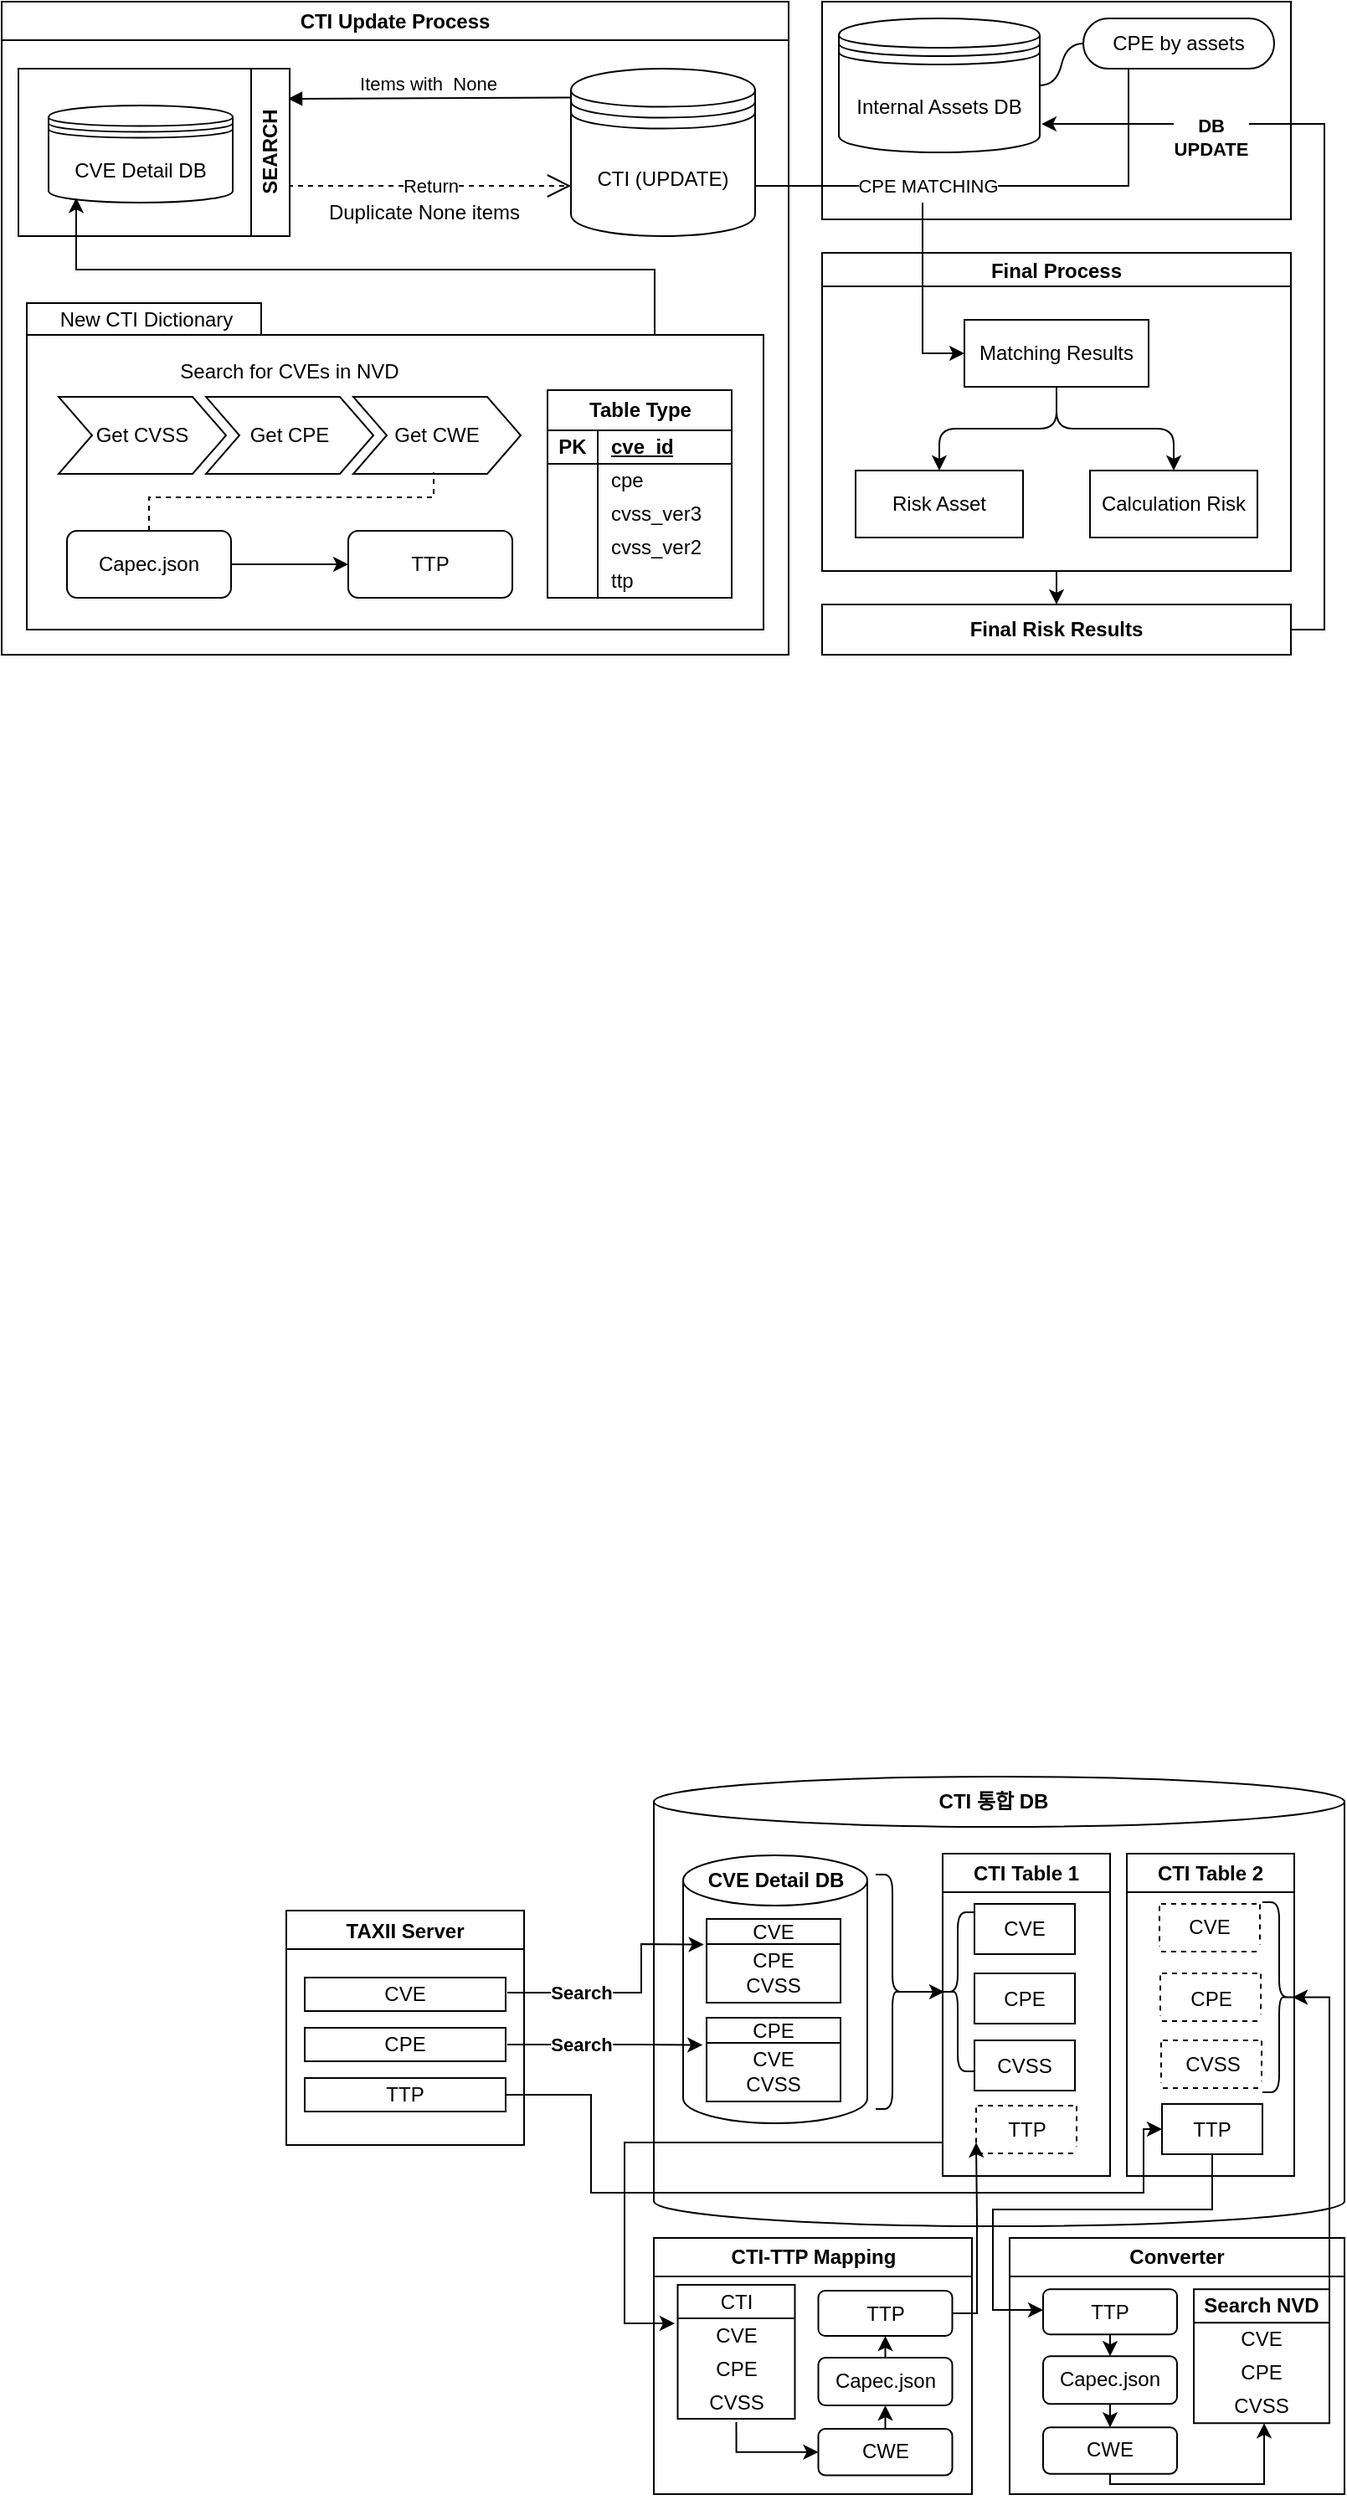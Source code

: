 <mxfile version="24.6.4" type="github">
  <diagram name="페이지-1" id="Jx4580qJFZ8ncAXcpxec">
    <mxGraphModel dx="1447" dy="1105" grid="1" gridSize="10" guides="1" tooltips="1" connect="1" arrows="1" fold="1" page="1" pageScale="1" pageWidth="1169" pageHeight="827" math="0" shadow="0">
      <root>
        <mxCell id="0" />
        <mxCell id="1" parent="0" />
        <mxCell id="0ULlq9Sv6VXXL0R9SJhY-77" value="" style="shape=cylinder3;whiteSpace=wrap;html=1;boundedLbl=1;backgroundOutline=1;size=15;" vertex="1" parent="1">
          <mxGeometry x="499.5" y="1110" width="412.5" height="268.5" as="geometry" />
        </mxCell>
        <mxCell id="0ULlq9Sv6VXXL0R9SJhY-42" value="" style="shape=cylinder3;whiteSpace=wrap;html=1;boundedLbl=1;backgroundOutline=1;size=15;" vertex="1" parent="1">
          <mxGeometry x="517" y="1157" width="110" height="160" as="geometry" />
        </mxCell>
        <mxCell id="SEKWnW70yDnz7BlRvp45-65" value="" style="rounded=0;whiteSpace=wrap;html=1;" parent="1" vertex="1">
          <mxGeometry x="600" y="50" width="280" height="130" as="geometry" />
        </mxCell>
        <mxCell id="iTNY1uVTKkM6Jr3xk4j8-74" value="CVE Detail DB" style="shape=datastore;whiteSpace=wrap;html=1;" parent="1" vertex="1">
          <mxGeometry x="138" y="112" width="110" height="58" as="geometry" />
        </mxCell>
        <mxCell id="iTNY1uVTKkM6Jr3xk4j8-107" value="Items with&amp;nbsp; None&amp;nbsp;" style="html=1;verticalAlign=bottom;endArrow=block;curved=0;rounded=0;entryX=1;entryY=0;entryDx=0;entryDy=5;exitX=0.002;exitY=0.172;exitDx=0;exitDy=0;exitPerimeter=0;" parent="1" source="iTNY1uVTKkM6Jr3xk4j8-112" edge="1">
          <mxGeometry relative="1" as="geometry">
            <mxPoint x="441" y="108" as="sourcePoint" />
            <mxPoint x="281" y="108" as="targetPoint" />
          </mxGeometry>
        </mxCell>
        <mxCell id="iTNY1uVTKkM6Jr3xk4j8-110" value="Return" style="endArrow=open;endSize=12;dashed=1;html=1;rounded=0;entryX=0;entryY=0.7;entryDx=0;entryDy=0;" parent="1" target="iTNY1uVTKkM6Jr3xk4j8-112" edge="1">
          <mxGeometry width="160" relative="1" as="geometry">
            <mxPoint x="281" y="160" as="sourcePoint" />
            <mxPoint x="441" y="160" as="targetPoint" />
          </mxGeometry>
        </mxCell>
        <mxCell id="iTNY1uVTKkM6Jr3xk4j8-111" value="Duplicate None items" style="text;html=1;align=center;verticalAlign=middle;resizable=0;points=[];autosize=1;strokeColor=none;fillColor=none;" parent="1" vertex="1">
          <mxGeometry x="292" y="161" width="140" height="30" as="geometry" />
        </mxCell>
        <mxCell id="iTNY1uVTKkM6Jr3xk4j8-112" value="CTI (UPDATE)" style="shape=datastore;whiteSpace=wrap;html=1;" parent="1" vertex="1">
          <mxGeometry x="450" y="90" width="110" height="100" as="geometry" />
        </mxCell>
        <mxCell id="iTNY1uVTKkM6Jr3xk4j8-160" style="edgeStyle=orthogonalEdgeStyle;rounded=0;orthogonalLoop=1;jettySize=auto;html=1;entryX=0.15;entryY=0.95;entryDx=0;entryDy=0;entryPerimeter=0;exitX=0.855;exitY=0.108;exitDx=0;exitDy=0;exitPerimeter=0;" parent="1" source="iTNY1uVTKkM6Jr3xk4j8-117" target="iTNY1uVTKkM6Jr3xk4j8-74" edge="1">
          <mxGeometry relative="1" as="geometry">
            <mxPoint x="280" y="190" as="targetPoint" />
            <mxPoint x="490" y="230" as="sourcePoint" />
            <Array as="points">
              <mxPoint x="500" y="210" />
              <mxPoint x="155" y="210" />
            </Array>
          </mxGeometry>
        </mxCell>
        <mxCell id="iTNY1uVTKkM6Jr3xk4j8-161" value="SEARCH" style="swimlane;horizontal=0;whiteSpace=wrap;html=1;direction=west;startSize=23;" parent="1" vertex="1">
          <mxGeometry x="120" y="90" width="162" height="100" as="geometry" />
        </mxCell>
        <mxCell id="SEKWnW70yDnz7BlRvp45-1" value="CTI Update Process" style="swimlane;whiteSpace=wrap;html=1;" parent="1" vertex="1">
          <mxGeometry x="110" y="50" width="470" height="390" as="geometry" />
        </mxCell>
        <mxCell id="iTNY1uVTKkM6Jr3xk4j8-117" value="" style="shape=folder;fontStyle=1;spacingTop=10;tabWidth=140;tabHeight=19;tabPosition=left;html=1;whiteSpace=wrap;" parent="SEKWnW70yDnz7BlRvp45-1" vertex="1">
          <mxGeometry x="15" y="180" width="440" height="195" as="geometry" />
        </mxCell>
        <mxCell id="iTNY1uVTKkM6Jr3xk4j8-87" style="edgeStyle=orthogonalEdgeStyle;rounded=0;orthogonalLoop=1;jettySize=auto;html=1;exitX=1;exitY=0.5;exitDx=0;exitDy=0;entryX=0;entryY=0.5;entryDx=0;entryDy=0;" parent="SEKWnW70yDnz7BlRvp45-1" source="iTNY1uVTKkM6Jr3xk4j8-59" target="iTNY1uVTKkM6Jr3xk4j8-63" edge="1">
          <mxGeometry relative="1" as="geometry" />
        </mxCell>
        <mxCell id="iTNY1uVTKkM6Jr3xk4j8-59" value="Capec.json" style="whiteSpace=wrap;html=1;rounded=1;" parent="SEKWnW70yDnz7BlRvp45-1" vertex="1">
          <mxGeometry x="39" y="316" width="98" height="40" as="geometry" />
        </mxCell>
        <mxCell id="iTNY1uVTKkM6Jr3xk4j8-63" value="TTP" style="whiteSpace=wrap;html=1;rounded=1;" parent="SEKWnW70yDnz7BlRvp45-1" vertex="1">
          <mxGeometry x="207" y="316" width="98" height="40" as="geometry" />
        </mxCell>
        <mxCell id="iTNY1uVTKkM6Jr3xk4j8-75" value="&lt;span style=&quot;font-weight: normal;&quot;&gt;Search for CVEs in NVD&lt;/span&gt;" style="swimlane;childLayout=stackLayout;horizontal=1;fillColor=none;horizontalStack=1;resizeParent=1;resizeParentMax=0;resizeLast=0;collapsible=0;strokeColor=none;stackBorder=10;stackSpacing=-12;resizable=1;align=center;points=[];whiteSpace=wrap;html=1;startSize=10;" parent="SEKWnW70yDnz7BlRvp45-1" vertex="1">
          <mxGeometry x="24" y="216" width="296" height="76" as="geometry" />
        </mxCell>
        <mxCell id="iTNY1uVTKkM6Jr3xk4j8-76" value="Get CVSS" style="shape=step;perimeter=stepPerimeter;fixedSize=1;points=[];whiteSpace=wrap;html=1;" parent="iTNY1uVTKkM6Jr3xk4j8-75" vertex="1">
          <mxGeometry x="10" y="20" width="100" height="46" as="geometry" />
        </mxCell>
        <mxCell id="iTNY1uVTKkM6Jr3xk4j8-77" value="Get CPE" style="shape=step;perimeter=stepPerimeter;fixedSize=1;points=[];whiteSpace=wrap;html=1;" parent="iTNY1uVTKkM6Jr3xk4j8-75" vertex="1">
          <mxGeometry x="98" y="20" width="100" height="46" as="geometry" />
        </mxCell>
        <mxCell id="iTNY1uVTKkM6Jr3xk4j8-78" value="Get CWE" style="shape=step;perimeter=stepPerimeter;fixedSize=1;points=[];whiteSpace=wrap;html=1;" parent="iTNY1uVTKkM6Jr3xk4j8-75" vertex="1">
          <mxGeometry x="186" y="20" width="100" height="46" as="geometry" />
        </mxCell>
        <mxCell id="iTNY1uVTKkM6Jr3xk4j8-95" value="" style="endArrow=none;dashed=1;html=1;rounded=0;entryX=0.48;entryY=0.982;entryDx=0;entryDy=0;entryPerimeter=0;exitX=0.5;exitY=0;exitDx=0;exitDy=0;" parent="SEKWnW70yDnz7BlRvp45-1" source="iTNY1uVTKkM6Jr3xk4j8-59" target="iTNY1uVTKkM6Jr3xk4j8-78" edge="1">
          <mxGeometry width="50" height="50" relative="1" as="geometry">
            <mxPoint x="244" y="296" as="sourcePoint" />
            <mxPoint x="294" y="246" as="targetPoint" />
            <Array as="points">
              <mxPoint x="88" y="296" />
              <mxPoint x="258" y="296" />
            </Array>
          </mxGeometry>
        </mxCell>
        <mxCell id="iTNY1uVTKkM6Jr3xk4j8-119" value="New CTI Dictionary" style="text;html=1;align=center;verticalAlign=middle;resizable=0;points=[];autosize=1;strokeColor=none;fillColor=none;" parent="SEKWnW70yDnz7BlRvp45-1" vertex="1">
          <mxGeometry x="21" y="175" width="130" height="30" as="geometry" />
        </mxCell>
        <mxCell id="iTNY1uVTKkM6Jr3xk4j8-142" value="Table Type" style="shape=table;startSize=24;container=1;collapsible=1;childLayout=tableLayout;fixedRows=1;rowLines=0;fontStyle=1;align=center;resizeLast=1;html=1;" parent="SEKWnW70yDnz7BlRvp45-1" vertex="1">
          <mxGeometry x="326" y="232" width="110" height="124" as="geometry" />
        </mxCell>
        <mxCell id="iTNY1uVTKkM6Jr3xk4j8-143" value="" style="shape=tableRow;horizontal=0;startSize=0;swimlaneHead=0;swimlaneBody=0;fillColor=none;collapsible=0;dropTarget=0;points=[[0,0.5],[1,0.5]];portConstraint=eastwest;top=0;left=0;right=0;bottom=1;" parent="iTNY1uVTKkM6Jr3xk4j8-142" vertex="1">
          <mxGeometry y="24" width="110" height="20" as="geometry" />
        </mxCell>
        <mxCell id="iTNY1uVTKkM6Jr3xk4j8-144" value="PK" style="shape=partialRectangle;connectable=0;fillColor=none;top=0;left=0;bottom=0;right=0;fontStyle=1;overflow=hidden;whiteSpace=wrap;html=1;" parent="iTNY1uVTKkM6Jr3xk4j8-143" vertex="1">
          <mxGeometry width="30" height="20" as="geometry">
            <mxRectangle width="30" height="20" as="alternateBounds" />
          </mxGeometry>
        </mxCell>
        <mxCell id="iTNY1uVTKkM6Jr3xk4j8-145" value="cve_id" style="shape=partialRectangle;connectable=0;fillColor=none;top=0;left=0;bottom=0;right=0;align=left;spacingLeft=6;fontStyle=5;overflow=hidden;whiteSpace=wrap;html=1;" parent="iTNY1uVTKkM6Jr3xk4j8-143" vertex="1">
          <mxGeometry x="30" width="80" height="20" as="geometry">
            <mxRectangle width="80" height="20" as="alternateBounds" />
          </mxGeometry>
        </mxCell>
        <mxCell id="iTNY1uVTKkM6Jr3xk4j8-146" value="" style="shape=tableRow;horizontal=0;startSize=0;swimlaneHead=0;swimlaneBody=0;fillColor=none;collapsible=0;dropTarget=0;points=[[0,0.5],[1,0.5]];portConstraint=eastwest;top=0;left=0;right=0;bottom=0;" parent="iTNY1uVTKkM6Jr3xk4j8-142" vertex="1">
          <mxGeometry y="44" width="110" height="20" as="geometry" />
        </mxCell>
        <mxCell id="iTNY1uVTKkM6Jr3xk4j8-147" value="" style="shape=partialRectangle;connectable=0;fillColor=none;top=0;left=0;bottom=0;right=0;editable=1;overflow=hidden;whiteSpace=wrap;html=1;" parent="iTNY1uVTKkM6Jr3xk4j8-146" vertex="1">
          <mxGeometry width="30" height="20" as="geometry">
            <mxRectangle width="30" height="20" as="alternateBounds" />
          </mxGeometry>
        </mxCell>
        <mxCell id="iTNY1uVTKkM6Jr3xk4j8-148" value="cpe" style="shape=partialRectangle;connectable=0;fillColor=none;top=0;left=0;bottom=0;right=0;align=left;spacingLeft=6;overflow=hidden;whiteSpace=wrap;html=1;" parent="iTNY1uVTKkM6Jr3xk4j8-146" vertex="1">
          <mxGeometry x="30" width="80" height="20" as="geometry">
            <mxRectangle width="80" height="20" as="alternateBounds" />
          </mxGeometry>
        </mxCell>
        <mxCell id="iTNY1uVTKkM6Jr3xk4j8-149" value="" style="shape=tableRow;horizontal=0;startSize=0;swimlaneHead=0;swimlaneBody=0;fillColor=none;collapsible=0;dropTarget=0;points=[[0,0.5],[1,0.5]];portConstraint=eastwest;top=0;left=0;right=0;bottom=0;" parent="iTNY1uVTKkM6Jr3xk4j8-142" vertex="1">
          <mxGeometry y="64" width="110" height="20" as="geometry" />
        </mxCell>
        <mxCell id="iTNY1uVTKkM6Jr3xk4j8-150" value="" style="shape=partialRectangle;connectable=0;fillColor=none;top=0;left=0;bottom=0;right=0;editable=1;overflow=hidden;whiteSpace=wrap;html=1;" parent="iTNY1uVTKkM6Jr3xk4j8-149" vertex="1">
          <mxGeometry width="30" height="20" as="geometry">
            <mxRectangle width="30" height="20" as="alternateBounds" />
          </mxGeometry>
        </mxCell>
        <mxCell id="iTNY1uVTKkM6Jr3xk4j8-151" value="cvss_ver3" style="shape=partialRectangle;connectable=0;fillColor=none;top=0;left=0;bottom=0;right=0;align=left;spacingLeft=6;overflow=hidden;whiteSpace=wrap;html=1;" parent="iTNY1uVTKkM6Jr3xk4j8-149" vertex="1">
          <mxGeometry x="30" width="80" height="20" as="geometry">
            <mxRectangle width="80" height="20" as="alternateBounds" />
          </mxGeometry>
        </mxCell>
        <mxCell id="iTNY1uVTKkM6Jr3xk4j8-152" value="" style="shape=tableRow;horizontal=0;startSize=0;swimlaneHead=0;swimlaneBody=0;fillColor=none;collapsible=0;dropTarget=0;points=[[0,0.5],[1,0.5]];portConstraint=eastwest;top=0;left=0;right=0;bottom=0;" parent="iTNY1uVTKkM6Jr3xk4j8-142" vertex="1">
          <mxGeometry y="84" width="110" height="20" as="geometry" />
        </mxCell>
        <mxCell id="iTNY1uVTKkM6Jr3xk4j8-153" value="" style="shape=partialRectangle;connectable=0;fillColor=none;top=0;left=0;bottom=0;right=0;editable=1;overflow=hidden;whiteSpace=wrap;html=1;" parent="iTNY1uVTKkM6Jr3xk4j8-152" vertex="1">
          <mxGeometry width="30" height="20" as="geometry">
            <mxRectangle width="30" height="20" as="alternateBounds" />
          </mxGeometry>
        </mxCell>
        <mxCell id="iTNY1uVTKkM6Jr3xk4j8-154" value="cvss_ver2" style="shape=partialRectangle;connectable=0;fillColor=none;top=0;left=0;bottom=0;right=0;align=left;spacingLeft=6;overflow=hidden;whiteSpace=wrap;html=1;" parent="iTNY1uVTKkM6Jr3xk4j8-152" vertex="1">
          <mxGeometry x="30" width="80" height="20" as="geometry">
            <mxRectangle width="80" height="20" as="alternateBounds" />
          </mxGeometry>
        </mxCell>
        <mxCell id="iTNY1uVTKkM6Jr3xk4j8-155" value="" style="shape=tableRow;horizontal=0;startSize=0;swimlaneHead=0;swimlaneBody=0;fillColor=none;collapsible=0;dropTarget=0;points=[[0,0.5],[1,0.5]];portConstraint=eastwest;top=0;left=0;right=0;bottom=0;" parent="iTNY1uVTKkM6Jr3xk4j8-142" vertex="1">
          <mxGeometry y="104" width="110" height="20" as="geometry" />
        </mxCell>
        <mxCell id="iTNY1uVTKkM6Jr3xk4j8-156" value="" style="shape=partialRectangle;connectable=0;fillColor=none;top=0;left=0;bottom=0;right=0;editable=1;overflow=hidden;whiteSpace=wrap;html=1;" parent="iTNY1uVTKkM6Jr3xk4j8-155" vertex="1">
          <mxGeometry width="30" height="20" as="geometry">
            <mxRectangle width="30" height="20" as="alternateBounds" />
          </mxGeometry>
        </mxCell>
        <mxCell id="iTNY1uVTKkM6Jr3xk4j8-157" value="ttp" style="shape=partialRectangle;connectable=0;fillColor=none;top=0;left=0;bottom=0;right=0;align=left;spacingLeft=6;overflow=hidden;whiteSpace=wrap;html=1;" parent="iTNY1uVTKkM6Jr3xk4j8-155" vertex="1">
          <mxGeometry x="30" width="80" height="20" as="geometry">
            <mxRectangle width="80" height="20" as="alternateBounds" />
          </mxGeometry>
        </mxCell>
        <mxCell id="SEKWnW70yDnz7BlRvp45-86" value="" style="edgeStyle=orthogonalEdgeStyle;rounded=0;orthogonalLoop=1;jettySize=auto;html=1;" parent="1" source="SEKWnW70yDnz7BlRvp45-35" edge="1">
          <mxGeometry relative="1" as="geometry">
            <mxPoint x="740" y="410" as="targetPoint" />
          </mxGeometry>
        </mxCell>
        <mxCell id="SEKWnW70yDnz7BlRvp45-35" value="Final Process" style="swimlane;startSize=20;horizontal=1;childLayout=treeLayout;horizontalTree=0;sortEdges=1;resizable=0;containerType=tree;fontSize=12;" parent="1" vertex="1">
          <mxGeometry x="600" y="200" width="280" height="190" as="geometry" />
        </mxCell>
        <mxCell id="SEKWnW70yDnz7BlRvp45-36" value="Matching Results" style="whiteSpace=wrap;html=1;" parent="SEKWnW70yDnz7BlRvp45-35" vertex="1">
          <mxGeometry x="85" y="40" width="110" height="40" as="geometry" />
        </mxCell>
        <mxCell id="SEKWnW70yDnz7BlRvp45-37" value="Risk Asset" style="whiteSpace=wrap;html=1;" parent="SEKWnW70yDnz7BlRvp45-35" vertex="1">
          <mxGeometry x="20" y="130" width="100" height="40" as="geometry" />
        </mxCell>
        <mxCell id="SEKWnW70yDnz7BlRvp45-38" value="" style="edgeStyle=elbowEdgeStyle;elbow=vertical;html=1;rounded=1;curved=0;sourcePerimeterSpacing=0;targetPerimeterSpacing=0;startSize=6;endSize=6;" parent="SEKWnW70yDnz7BlRvp45-35" source="SEKWnW70yDnz7BlRvp45-36" target="SEKWnW70yDnz7BlRvp45-37" edge="1">
          <mxGeometry relative="1" as="geometry" />
        </mxCell>
        <mxCell id="SEKWnW70yDnz7BlRvp45-39" value="Calculation Risk" style="whiteSpace=wrap;html=1;" parent="SEKWnW70yDnz7BlRvp45-35" vertex="1">
          <mxGeometry x="160" y="130" width="100" height="40" as="geometry" />
        </mxCell>
        <mxCell id="SEKWnW70yDnz7BlRvp45-40" value="" style="edgeStyle=elbowEdgeStyle;elbow=vertical;html=1;rounded=1;curved=0;sourcePerimeterSpacing=0;targetPerimeterSpacing=0;startSize=6;endSize=6;" parent="SEKWnW70yDnz7BlRvp45-35" source="SEKWnW70yDnz7BlRvp45-36" target="SEKWnW70yDnz7BlRvp45-39" edge="1">
          <mxGeometry relative="1" as="geometry" />
        </mxCell>
        <mxCell id="SEKWnW70yDnz7BlRvp45-60" value="Internal Assets DB" style="shape=datastore;whiteSpace=wrap;html=1;" parent="1" vertex="1">
          <mxGeometry x="610" y="60" width="120" height="80" as="geometry" />
        </mxCell>
        <mxCell id="SEKWnW70yDnz7BlRvp45-72" value="" style="endArrow=classic;html=1;rounded=0;exitX=1;exitY=0.7;exitDx=0;exitDy=0;entryX=0.5;entryY=0;entryDx=0;entryDy=0;" parent="1" source="iTNY1uVTKkM6Jr3xk4j8-112" edge="1">
          <mxGeometry relative="1" as="geometry">
            <mxPoint x="530" y="165" as="sourcePoint" />
            <mxPoint x="783" y="65" as="targetPoint" />
            <Array as="points">
              <mxPoint x="783" y="160" />
            </Array>
          </mxGeometry>
        </mxCell>
        <mxCell id="SEKWnW70yDnz7BlRvp45-73" value="CPE MATCHING" style="edgeLabel;resizable=0;html=1;;align=center;verticalAlign=middle;" parent="SEKWnW70yDnz7BlRvp45-72" connectable="0" vertex="1">
          <mxGeometry relative="1" as="geometry">
            <mxPoint x="-56" as="offset" />
          </mxGeometry>
        </mxCell>
        <mxCell id="SEKWnW70yDnz7BlRvp45-62" value="CPE by assets" style="whiteSpace=wrap;html=1;rounded=1;arcSize=50;align=center;verticalAlign=middle;strokeWidth=1;autosize=1;spacing=4;treeFolding=1;treeMoving=1;newEdgeStyle={&quot;edgeStyle&quot;:&quot;entityRelationEdgeStyle&quot;,&quot;startArrow&quot;:&quot;none&quot;,&quot;endArrow&quot;:&quot;none&quot;,&quot;segment&quot;:10,&quot;curved&quot;:1,&quot;sourcePerimeterSpacing&quot;:0,&quot;targetPerimeterSpacing&quot;:0};" parent="1" vertex="1">
          <mxGeometry x="756" y="60" width="114" height="30" as="geometry" />
        </mxCell>
        <mxCell id="SEKWnW70yDnz7BlRvp45-63" value="" style="edgeStyle=entityRelationEdgeStyle;startArrow=none;endArrow=none;segment=10;curved=1;sourcePerimeterSpacing=0;targetPerimeterSpacing=0;rounded=0;exitX=1;exitY=0.5;exitDx=0;exitDy=0;entryX=0;entryY=0.5;entryDx=0;entryDy=0;" parent="1" source="SEKWnW70yDnz7BlRvp45-60" target="SEKWnW70yDnz7BlRvp45-62" edge="1">
          <mxGeometry relative="1" as="geometry">
            <mxPoint x="737" y="113" as="sourcePoint" />
            <mxPoint x="766" y="76" as="targetPoint" />
            <Array as="points">
              <mxPoint x="750" y="80" />
            </Array>
          </mxGeometry>
        </mxCell>
        <mxCell id="SEKWnW70yDnz7BlRvp45-75" value="" style="endArrow=classic;html=1;rounded=0;entryX=0;entryY=0.5;entryDx=0;entryDy=0;" parent="1" target="SEKWnW70yDnz7BlRvp45-36" edge="1">
          <mxGeometry width="50" height="50" relative="1" as="geometry">
            <mxPoint x="660" y="170" as="sourcePoint" />
            <mxPoint x="685" y="320.0" as="targetPoint" />
            <Array as="points">
              <mxPoint x="660" y="260" />
            </Array>
          </mxGeometry>
        </mxCell>
        <mxCell id="SEKWnW70yDnz7BlRvp45-87" value="&lt;span style=&quot;font-weight: 700;&quot;&gt;Final Risk Results&lt;/span&gt;" style="rounded=0;whiteSpace=wrap;html=1;" parent="1" vertex="1">
          <mxGeometry x="600" y="410" width="280" height="30" as="geometry" />
        </mxCell>
        <mxCell id="SEKWnW70yDnz7BlRvp45-88" value="" style="endArrow=classic;html=1;rounded=0;entryX=1.008;entryY=0.788;entryDx=0;entryDy=0;entryPerimeter=0;exitX=1;exitY=0.5;exitDx=0;exitDy=0;" parent="1" source="SEKWnW70yDnz7BlRvp45-87" target="SEKWnW70yDnz7BlRvp45-60" edge="1">
          <mxGeometry relative="1" as="geometry">
            <mxPoint x="900" y="400" as="sourcePoint" />
            <mxPoint x="1050" y="210" as="targetPoint" />
            <Array as="points">
              <mxPoint x="900" y="425" />
              <mxPoint x="900" y="123" />
            </Array>
          </mxGeometry>
        </mxCell>
        <mxCell id="SEKWnW70yDnz7BlRvp45-89" value="&lt;b&gt;DB&lt;br&gt;UPDATE&lt;/b&gt;" style="edgeLabel;resizable=0;html=1;;align=center;verticalAlign=middle;" parent="SEKWnW70yDnz7BlRvp45-88" connectable="0" vertex="1">
          <mxGeometry relative="1" as="geometry">
            <mxPoint x="-68" y="-69" as="offset" />
          </mxGeometry>
        </mxCell>
        <mxCell id="0ULlq9Sv6VXXL0R9SJhY-14" value="TAXII Server" style="swimlane;" vertex="1" parent="1">
          <mxGeometry x="280" y="1190" width="142" height="140" as="geometry" />
        </mxCell>
        <mxCell id="0ULlq9Sv6VXXL0R9SJhY-15" value="CVE" style="rounded=0;whiteSpace=wrap;html=1;" vertex="1" parent="0ULlq9Sv6VXXL0R9SJhY-14">
          <mxGeometry x="11" y="40" width="120" height="20" as="geometry" />
        </mxCell>
        <mxCell id="0ULlq9Sv6VXXL0R9SJhY-16" value="CPE" style="rounded=0;whiteSpace=wrap;html=1;" vertex="1" parent="0ULlq9Sv6VXXL0R9SJhY-14">
          <mxGeometry x="11" y="70" width="120" height="20" as="geometry" />
        </mxCell>
        <mxCell id="0ULlq9Sv6VXXL0R9SJhY-17" value="TTP" style="rounded=0;whiteSpace=wrap;html=1;" vertex="1" parent="0ULlq9Sv6VXXL0R9SJhY-14">
          <mxGeometry x="11" y="100" width="120" height="20" as="geometry" />
        </mxCell>
        <mxCell id="0ULlq9Sv6VXXL0R9SJhY-20" value="" style="ellipse;whiteSpace=wrap;html=1;align=center;aspect=fixed;fillColor=none;strokeColor=none;resizable=0;perimeter=centerPerimeter;rotatable=0;allowArrows=0;points=[];outlineConnect=1;" vertex="1" parent="1">
          <mxGeometry x="662" y="1270" width="10" height="10" as="geometry" />
        </mxCell>
        <mxCell id="0ULlq9Sv6VXXL0R9SJhY-34" value="&lt;b&gt;CVE Detail DB&lt;/b&gt;" style="text;html=1;align=center;verticalAlign=middle;resizable=0;points=[];autosize=1;strokeColor=none;fillColor=none;" vertex="1" parent="1">
          <mxGeometry x="522" y="1157" width="100" height="30" as="geometry" />
        </mxCell>
        <mxCell id="0ULlq9Sv6VXXL0R9SJhY-35" value="CVE" style="swimlane;fontStyle=0;childLayout=stackLayout;horizontal=1;startSize=15;horizontalStack=0;resizeParent=1;resizeParentMax=0;resizeLast=0;collapsible=1;marginBottom=0;whiteSpace=wrap;html=1;" vertex="1" parent="1">
          <mxGeometry x="531" y="1195" width="80" height="50" as="geometry" />
        </mxCell>
        <mxCell id="0ULlq9Sv6VXXL0R9SJhY-36" value="CPE" style="text;strokeColor=none;fillColor=none;align=center;verticalAlign=middle;spacingLeft=4;spacingRight=4;overflow=hidden;points=[[0,0.5],[1,0.5]];portConstraint=eastwest;rotatable=0;whiteSpace=wrap;html=1;" vertex="1" parent="0ULlq9Sv6VXXL0R9SJhY-35">
          <mxGeometry y="15" width="80" height="15" as="geometry" />
        </mxCell>
        <mxCell id="0ULlq9Sv6VXXL0R9SJhY-37" value="CVSS" style="text;strokeColor=none;fillColor=none;align=center;verticalAlign=middle;spacingLeft=4;spacingRight=4;overflow=hidden;points=[[0,0.5],[1,0.5]];portConstraint=eastwest;rotatable=0;whiteSpace=wrap;html=1;" vertex="1" parent="0ULlq9Sv6VXXL0R9SJhY-35">
          <mxGeometry y="30" width="80" height="20" as="geometry" />
        </mxCell>
        <mxCell id="0ULlq9Sv6VXXL0R9SJhY-39" value="CPE" style="swimlane;fontStyle=0;childLayout=stackLayout;horizontal=1;startSize=15;horizontalStack=0;resizeParent=1;resizeParentMax=0;resizeLast=0;collapsible=1;marginBottom=0;whiteSpace=wrap;html=1;" vertex="1" parent="1">
          <mxGeometry x="531" y="1254" width="80" height="50" as="geometry" />
        </mxCell>
        <mxCell id="0ULlq9Sv6VXXL0R9SJhY-40" value="CVE" style="text;strokeColor=none;fillColor=none;align=center;verticalAlign=middle;spacingLeft=4;spacingRight=4;overflow=hidden;points=[[0,0.5],[1,0.5]];portConstraint=eastwest;rotatable=0;whiteSpace=wrap;html=1;" vertex="1" parent="0ULlq9Sv6VXXL0R9SJhY-39">
          <mxGeometry y="15" width="80" height="15" as="geometry" />
        </mxCell>
        <mxCell id="0ULlq9Sv6VXXL0R9SJhY-41" value="CVSS" style="text;strokeColor=none;fillColor=none;align=center;verticalAlign=middle;spacingLeft=4;spacingRight=4;overflow=hidden;points=[[0,0.5],[1,0.5]];portConstraint=eastwest;rotatable=0;whiteSpace=wrap;html=1;" vertex="1" parent="0ULlq9Sv6VXXL0R9SJhY-39">
          <mxGeometry y="30" width="80" height="20" as="geometry" />
        </mxCell>
        <mxCell id="0ULlq9Sv6VXXL0R9SJhY-45" value="" style="endArrow=classic;html=1;rounded=0;entryX=-0.021;entryY=0.019;entryDx=0;entryDy=0;entryPerimeter=0;" edge="1" parent="1" target="0ULlq9Sv6VXXL0R9SJhY-36">
          <mxGeometry relative="1" as="geometry">
            <mxPoint x="412" y="1239" as="sourcePoint" />
            <mxPoint x="512" y="1180" as="targetPoint" />
            <Array as="points">
              <mxPoint x="492" y="1239" />
              <mxPoint x="492" y="1210" />
            </Array>
          </mxGeometry>
        </mxCell>
        <mxCell id="0ULlq9Sv6VXXL0R9SJhY-46" value="&lt;b&gt;Search&lt;/b&gt;" style="edgeLabel;resizable=0;html=1;;align=center;verticalAlign=middle;" connectable="0" vertex="1" parent="0ULlq9Sv6VXXL0R9SJhY-45">
          <mxGeometry relative="1" as="geometry">
            <mxPoint x="-29" as="offset" />
          </mxGeometry>
        </mxCell>
        <mxCell id="0ULlq9Sv6VXXL0R9SJhY-57" value="" style="endArrow=classic;html=1;rounded=0;entryX=-0.03;entryY=0.086;entryDx=0;entryDy=0;entryPerimeter=0;" edge="1" parent="1" target="0ULlq9Sv6VXXL0R9SJhY-40">
          <mxGeometry relative="1" as="geometry">
            <mxPoint x="412" y="1270" as="sourcePoint" />
            <mxPoint x="514" y="1220" as="targetPoint" />
            <Array as="points">
              <mxPoint x="492" y="1270" />
            </Array>
          </mxGeometry>
        </mxCell>
        <mxCell id="0ULlq9Sv6VXXL0R9SJhY-58" value="&lt;b&gt;Search&lt;/b&gt;" style="edgeLabel;resizable=0;html=1;;align=center;verticalAlign=middle;" connectable="0" vertex="1" parent="0ULlq9Sv6VXXL0R9SJhY-57">
          <mxGeometry relative="1" as="geometry">
            <mxPoint x="-15" as="offset" />
          </mxGeometry>
        </mxCell>
        <mxCell id="0ULlq9Sv6VXXL0R9SJhY-60" value="&lt;b&gt;CTI 통합 DB&lt;/b&gt;" style="text;html=1;align=center;verticalAlign=middle;resizable=0;points=[];autosize=1;strokeColor=none;fillColor=none;" vertex="1" parent="1">
          <mxGeometry x="657" y="1110" width="90" height="30" as="geometry" />
        </mxCell>
        <mxCell id="0ULlq9Sv6VXXL0R9SJhY-61" value="" style="shape=curlyBracket;whiteSpace=wrap;html=1;rounded=1;flipH=1;labelPosition=right;verticalLabelPosition=middle;align=left;verticalAlign=middle;" vertex="1" parent="1">
          <mxGeometry x="632" y="1168.5" width="20" height="140" as="geometry" />
        </mxCell>
        <mxCell id="0ULlq9Sv6VXXL0R9SJhY-137" style="edgeStyle=orthogonalEdgeStyle;rounded=0;orthogonalLoop=1;jettySize=auto;html=1;" edge="1" parent="1">
          <mxGeometry relative="1" as="geometry">
            <mxPoint x="672" y="1328.5" as="sourcePoint" />
            <mxPoint x="512" y="1436.5" as="targetPoint" />
            <Array as="points">
              <mxPoint x="672" y="1328.5" />
              <mxPoint x="482" y="1328.5" />
              <mxPoint x="482" y="1436.5" />
            </Array>
          </mxGeometry>
        </mxCell>
        <mxCell id="0ULlq9Sv6VXXL0R9SJhY-72" value="CTI Table 1" style="swimlane;whiteSpace=wrap;html=1;" vertex="1" parent="1">
          <mxGeometry x="672" y="1156" width="100" height="192.5" as="geometry" />
        </mxCell>
        <mxCell id="0ULlq9Sv6VXXL0R9SJhY-73" value="CVE" style="rounded=0;whiteSpace=wrap;html=1;" vertex="1" parent="0ULlq9Sv6VXXL0R9SJhY-72">
          <mxGeometry x="19" y="30" width="60" height="30" as="geometry" />
        </mxCell>
        <mxCell id="0ULlq9Sv6VXXL0R9SJhY-74" value="CPE" style="rounded=0;whiteSpace=wrap;html=1;" vertex="1" parent="0ULlq9Sv6VXXL0R9SJhY-72">
          <mxGeometry x="19" y="71.5" width="60" height="30" as="geometry" />
        </mxCell>
        <mxCell id="0ULlq9Sv6VXXL0R9SJhY-75" value="CVSS" style="rounded=0;whiteSpace=wrap;html=1;" vertex="1" parent="0ULlq9Sv6VXXL0R9SJhY-72">
          <mxGeometry x="19" y="111.5" width="60" height="30" as="geometry" />
        </mxCell>
        <mxCell id="0ULlq9Sv6VXXL0R9SJhY-79" value="" style="shape=curlyBracket;whiteSpace=wrap;html=1;rounded=1;labelPosition=left;verticalLabelPosition=middle;align=right;verticalAlign=middle;" vertex="1" parent="0ULlq9Sv6VXXL0R9SJhY-72">
          <mxGeometry x="-1" y="35" width="20" height="95" as="geometry" />
        </mxCell>
        <mxCell id="0ULlq9Sv6VXXL0R9SJhY-81" value="" style="endArrow=none;dashed=1;html=1;rounded=0;" edge="1" parent="0ULlq9Sv6VXXL0R9SJhY-72">
          <mxGeometry width="50" height="50" relative="1" as="geometry">
            <mxPoint x="21" y="150.5" as="sourcePoint" />
            <mxPoint x="81" y="150.5" as="targetPoint" />
          </mxGeometry>
        </mxCell>
        <mxCell id="0ULlq9Sv6VXXL0R9SJhY-82" value="" style="endArrow=none;dashed=1;html=1;rounded=0;" edge="1" parent="0ULlq9Sv6VXXL0R9SJhY-72">
          <mxGeometry width="50" height="50" relative="1" as="geometry">
            <mxPoint x="21" y="179" as="sourcePoint" />
            <mxPoint x="81" y="179" as="targetPoint" />
          </mxGeometry>
        </mxCell>
        <mxCell id="0ULlq9Sv6VXXL0R9SJhY-83" value="" style="endArrow=none;dashed=1;html=1;rounded=0;" edge="1" parent="0ULlq9Sv6VXXL0R9SJhY-72">
          <mxGeometry width="50" height="50" relative="1" as="geometry">
            <mxPoint x="20" y="151.8" as="sourcePoint" />
            <mxPoint x="20" y="176" as="targetPoint" />
          </mxGeometry>
        </mxCell>
        <mxCell id="0ULlq9Sv6VXXL0R9SJhY-84" value="" style="endArrow=none;dashed=1;html=1;rounded=0;" edge="1" parent="0ULlq9Sv6VXXL0R9SJhY-72">
          <mxGeometry width="50" height="50" relative="1" as="geometry">
            <mxPoint x="80" y="150.8" as="sourcePoint" />
            <mxPoint x="80" y="175" as="targetPoint" />
          </mxGeometry>
        </mxCell>
        <mxCell id="0ULlq9Sv6VXXL0R9SJhY-80" style="edgeStyle=orthogonalEdgeStyle;rounded=0;orthogonalLoop=1;jettySize=auto;html=1;exitX=0.1;exitY=0.5;exitDx=0;exitDy=0;exitPerimeter=0;entryX=0.1;entryY=0.5;entryDx=0;entryDy=0;entryPerimeter=0;" edge="1" parent="1" source="0ULlq9Sv6VXXL0R9SJhY-61" target="0ULlq9Sv6VXXL0R9SJhY-79">
          <mxGeometry relative="1" as="geometry" />
        </mxCell>
        <mxCell id="0ULlq9Sv6VXXL0R9SJhY-85" value="TTP" style="text;html=1;align=center;verticalAlign=middle;resizable=0;points=[];autosize=1;strokeColor=none;fillColor=none;" vertex="1" parent="1">
          <mxGeometry x="697" y="1305.5" width="50" height="30" as="geometry" />
        </mxCell>
        <mxCell id="0ULlq9Sv6VXXL0R9SJhY-101" value="CTI Table 2" style="swimlane;whiteSpace=wrap;html=1;" vertex="1" parent="1">
          <mxGeometry x="782" y="1156" width="100" height="192.5" as="geometry" />
        </mxCell>
        <mxCell id="0ULlq9Sv6VXXL0R9SJhY-104" value="TTP" style="rounded=0;whiteSpace=wrap;html=1;" vertex="1" parent="0ULlq9Sv6VXXL0R9SJhY-101">
          <mxGeometry x="21" y="149.5" width="60" height="30" as="geometry" />
        </mxCell>
        <mxCell id="0ULlq9Sv6VXXL0R9SJhY-96" value="" style="endArrow=none;dashed=1;html=1;rounded=0;" edge="1" parent="0ULlq9Sv6VXXL0R9SJhY-101">
          <mxGeometry width="50" height="50" relative="1" as="geometry">
            <mxPoint x="20.5" y="30" as="sourcePoint" />
            <mxPoint x="80.5" y="30" as="targetPoint" />
          </mxGeometry>
        </mxCell>
        <mxCell id="0ULlq9Sv6VXXL0R9SJhY-97" value="" style="endArrow=none;dashed=1;html=1;rounded=0;" edge="1" parent="0ULlq9Sv6VXXL0R9SJhY-101">
          <mxGeometry width="50" height="50" relative="1" as="geometry">
            <mxPoint x="20.5" y="58.5" as="sourcePoint" />
            <mxPoint x="80.5" y="58.5" as="targetPoint" />
          </mxGeometry>
        </mxCell>
        <mxCell id="0ULlq9Sv6VXXL0R9SJhY-98" value="" style="endArrow=none;dashed=1;html=1;rounded=0;" edge="1" parent="0ULlq9Sv6VXXL0R9SJhY-101">
          <mxGeometry width="50" height="50" relative="1" as="geometry">
            <mxPoint x="19.5" y="31.3" as="sourcePoint" />
            <mxPoint x="19.5" y="55.5" as="targetPoint" />
          </mxGeometry>
        </mxCell>
        <mxCell id="0ULlq9Sv6VXXL0R9SJhY-99" value="" style="endArrow=none;dashed=1;html=1;rounded=0;" edge="1" parent="0ULlq9Sv6VXXL0R9SJhY-101">
          <mxGeometry width="50" height="50" relative="1" as="geometry">
            <mxPoint x="79.5" y="30.3" as="sourcePoint" />
            <mxPoint x="79.5" y="54.5" as="targetPoint" />
          </mxGeometry>
        </mxCell>
        <mxCell id="0ULlq9Sv6VXXL0R9SJhY-92" value="" style="endArrow=none;dashed=1;html=1;rounded=0;" edge="1" parent="0ULlq9Sv6VXXL0R9SJhY-101">
          <mxGeometry width="50" height="50" relative="1" as="geometry">
            <mxPoint x="21" y="71.5" as="sourcePoint" />
            <mxPoint x="81" y="71.5" as="targetPoint" />
          </mxGeometry>
        </mxCell>
        <mxCell id="0ULlq9Sv6VXXL0R9SJhY-93" value="" style="endArrow=none;dashed=1;html=1;rounded=0;" edge="1" parent="0ULlq9Sv6VXXL0R9SJhY-101">
          <mxGeometry width="50" height="50" relative="1" as="geometry">
            <mxPoint x="21" y="100" as="sourcePoint" />
            <mxPoint x="81" y="100" as="targetPoint" />
          </mxGeometry>
        </mxCell>
        <mxCell id="0ULlq9Sv6VXXL0R9SJhY-94" value="" style="endArrow=none;dashed=1;html=1;rounded=0;" edge="1" parent="0ULlq9Sv6VXXL0R9SJhY-101">
          <mxGeometry width="50" height="50" relative="1" as="geometry">
            <mxPoint x="20" y="72.8" as="sourcePoint" />
            <mxPoint x="20" y="97" as="targetPoint" />
          </mxGeometry>
        </mxCell>
        <mxCell id="0ULlq9Sv6VXXL0R9SJhY-95" value="" style="endArrow=none;dashed=1;html=1;rounded=0;" edge="1" parent="0ULlq9Sv6VXXL0R9SJhY-101">
          <mxGeometry width="50" height="50" relative="1" as="geometry">
            <mxPoint x="80" y="71.8" as="sourcePoint" />
            <mxPoint x="80" y="96" as="targetPoint" />
          </mxGeometry>
        </mxCell>
        <mxCell id="0ULlq9Sv6VXXL0R9SJhY-88" value="" style="endArrow=none;dashed=1;html=1;rounded=0;" edge="1" parent="0ULlq9Sv6VXXL0R9SJhY-101">
          <mxGeometry width="50" height="50" relative="1" as="geometry">
            <mxPoint x="21.5" y="111.5" as="sourcePoint" />
            <mxPoint x="81.5" y="111.5" as="targetPoint" />
          </mxGeometry>
        </mxCell>
        <mxCell id="0ULlq9Sv6VXXL0R9SJhY-89" value="" style="endArrow=none;dashed=1;html=1;rounded=0;" edge="1" parent="0ULlq9Sv6VXXL0R9SJhY-101">
          <mxGeometry width="50" height="50" relative="1" as="geometry">
            <mxPoint x="21.5" y="140" as="sourcePoint" />
            <mxPoint x="81.5" y="140" as="targetPoint" />
          </mxGeometry>
        </mxCell>
        <mxCell id="0ULlq9Sv6VXXL0R9SJhY-90" value="" style="endArrow=none;dashed=1;html=1;rounded=0;" edge="1" parent="0ULlq9Sv6VXXL0R9SJhY-101">
          <mxGeometry width="50" height="50" relative="1" as="geometry">
            <mxPoint x="20.5" y="112.8" as="sourcePoint" />
            <mxPoint x="20.5" y="137" as="targetPoint" />
          </mxGeometry>
        </mxCell>
        <mxCell id="0ULlq9Sv6VXXL0R9SJhY-91" value="" style="endArrow=none;dashed=1;html=1;rounded=0;" edge="1" parent="0ULlq9Sv6VXXL0R9SJhY-101">
          <mxGeometry width="50" height="50" relative="1" as="geometry">
            <mxPoint x="80.5" y="111.8" as="sourcePoint" />
            <mxPoint x="80.5" y="136" as="targetPoint" />
          </mxGeometry>
        </mxCell>
        <mxCell id="0ULlq9Sv6VXXL0R9SJhY-111" value="CPE" style="text;html=1;align=center;verticalAlign=middle;resizable=0;points=[];autosize=1;strokeColor=none;fillColor=none;" vertex="1" parent="0ULlq9Sv6VXXL0R9SJhY-101">
          <mxGeometry x="25" y="71.5" width="50" height="30" as="geometry" />
        </mxCell>
        <mxCell id="0ULlq9Sv6VXXL0R9SJhY-110" value="CVE" style="text;html=1;align=center;verticalAlign=middle;resizable=0;points=[];autosize=1;strokeColor=none;fillColor=none;" vertex="1" parent="1">
          <mxGeometry x="806" y="1185" width="50" height="30" as="geometry" />
        </mxCell>
        <mxCell id="0ULlq9Sv6VXXL0R9SJhY-112" value="CVSS" style="text;html=1;align=center;verticalAlign=middle;resizable=0;points=[];autosize=1;strokeColor=none;fillColor=none;" vertex="1" parent="1">
          <mxGeometry x="803" y="1267" width="60" height="30" as="geometry" />
        </mxCell>
        <mxCell id="0ULlq9Sv6VXXL0R9SJhY-115" value="CTI-TTP Mapping" style="swimlane;whiteSpace=wrap;html=1;" vertex="1" parent="1">
          <mxGeometry x="499.5" y="1385.5" width="190" height="153" as="geometry" />
        </mxCell>
        <mxCell id="0ULlq9Sv6VXXL0R9SJhY-220" style="edgeStyle=orthogonalEdgeStyle;rounded=0;orthogonalLoop=1;jettySize=auto;html=1;exitX=0.5;exitY=1.1;exitDx=0;exitDy=0;exitPerimeter=0;entryX=0;entryY=0.5;entryDx=0;entryDy=0;" edge="1" parent="0ULlq9Sv6VXXL0R9SJhY-115" source="0ULlq9Sv6VXXL0R9SJhY-126" target="0ULlq9Sv6VXXL0R9SJhY-128">
          <mxGeometry relative="1" as="geometry">
            <mxPoint x="92.5" y="134" as="targetPoint" />
            <Array as="points">
              <mxPoint x="49" y="128" />
            </Array>
          </mxGeometry>
        </mxCell>
        <mxCell id="0ULlq9Sv6VXXL0R9SJhY-123" value="CTI" style="swimlane;fontStyle=0;childLayout=stackLayout;horizontal=1;startSize=20;horizontalStack=0;resizeParent=1;resizeParentMax=0;resizeLast=0;collapsible=1;marginBottom=0;whiteSpace=wrap;html=1;" vertex="1" parent="0ULlq9Sv6VXXL0R9SJhY-115">
          <mxGeometry x="14.25" y="28" width="70" height="80" as="geometry" />
        </mxCell>
        <mxCell id="0ULlq9Sv6VXXL0R9SJhY-124" value="CVE" style="text;strokeColor=none;fillColor=none;align=center;verticalAlign=middle;spacingLeft=4;spacingRight=4;overflow=hidden;points=[[0,0.5],[1,0.5]];portConstraint=eastwest;rotatable=0;whiteSpace=wrap;html=1;" vertex="1" parent="0ULlq9Sv6VXXL0R9SJhY-123">
          <mxGeometry y="20" width="70" height="20" as="geometry" />
        </mxCell>
        <mxCell id="0ULlq9Sv6VXXL0R9SJhY-125" value="CPE" style="text;strokeColor=none;fillColor=none;align=center;verticalAlign=middle;spacingLeft=4;spacingRight=4;overflow=hidden;points=[[0,0.5],[1,0.5]];portConstraint=eastwest;rotatable=0;whiteSpace=wrap;html=1;" vertex="1" parent="0ULlq9Sv6VXXL0R9SJhY-123">
          <mxGeometry y="40" width="70" height="20" as="geometry" />
        </mxCell>
        <mxCell id="0ULlq9Sv6VXXL0R9SJhY-126" value="CVSS" style="text;strokeColor=none;fillColor=none;align=center;verticalAlign=middle;spacingLeft=4;spacingRight=4;overflow=hidden;points=[[0,0.5],[1,0.5]];portConstraint=eastwest;rotatable=0;whiteSpace=wrap;html=1;" vertex="1" parent="0ULlq9Sv6VXXL0R9SJhY-123">
          <mxGeometry y="60" width="70" height="20" as="geometry" />
        </mxCell>
        <mxCell id="0ULlq9Sv6VXXL0R9SJhY-240" style="edgeStyle=orthogonalEdgeStyle;rounded=0;orthogonalLoop=1;jettySize=auto;html=1;exitX=1;exitY=0.5;exitDx=0;exitDy=0;" edge="1" parent="0ULlq9Sv6VXXL0R9SJhY-115" source="0ULlq9Sv6VXXL0R9SJhY-129">
          <mxGeometry relative="1" as="geometry">
            <mxPoint x="192.5" y="-57" as="targetPoint" />
            <Array as="points">
              <mxPoint x="193" y="45" />
              <mxPoint x="193" y="-12" />
            </Array>
          </mxGeometry>
        </mxCell>
        <mxCell id="0ULlq9Sv6VXXL0R9SJhY-129" value="TTP" style="rounded=1;whiteSpace=wrap;html=1;" vertex="1" parent="0ULlq9Sv6VXXL0R9SJhY-115">
          <mxGeometry x="98.25" y="31.5" width="80" height="27" as="geometry" />
        </mxCell>
        <mxCell id="0ULlq9Sv6VXXL0R9SJhY-128" value="CWE" style="rounded=1;whiteSpace=wrap;html=1;" vertex="1" parent="0ULlq9Sv6VXXL0R9SJhY-115">
          <mxGeometry x="98.25" y="114" width="80" height="27.75" as="geometry" />
        </mxCell>
        <mxCell id="0ULlq9Sv6VXXL0R9SJhY-127" value="Capec.json" style="rounded=1;whiteSpace=wrap;html=1;" vertex="1" parent="0ULlq9Sv6VXXL0R9SJhY-115">
          <mxGeometry x="98.25" y="71.5" width="80" height="28.5" as="geometry" />
        </mxCell>
        <mxCell id="0ULlq9Sv6VXXL0R9SJhY-221" style="edgeStyle=orthogonalEdgeStyle;rounded=0;orthogonalLoop=1;jettySize=auto;html=1;exitX=0.5;exitY=0;exitDx=0;exitDy=0;entryX=0.5;entryY=1;entryDx=0;entryDy=0;" edge="1" parent="0ULlq9Sv6VXXL0R9SJhY-115" source="0ULlq9Sv6VXXL0R9SJhY-128" target="0ULlq9Sv6VXXL0R9SJhY-127">
          <mxGeometry relative="1" as="geometry" />
        </mxCell>
        <mxCell id="0ULlq9Sv6VXXL0R9SJhY-222" style="edgeStyle=orthogonalEdgeStyle;rounded=0;orthogonalLoop=1;jettySize=auto;html=1;exitX=0.5;exitY=0;exitDx=0;exitDy=0;entryX=0.5;entryY=1;entryDx=0;entryDy=0;" edge="1" parent="0ULlq9Sv6VXXL0R9SJhY-115" source="0ULlq9Sv6VXXL0R9SJhY-127" target="0ULlq9Sv6VXXL0R9SJhY-129">
          <mxGeometry relative="1" as="geometry" />
        </mxCell>
        <mxCell id="0ULlq9Sv6VXXL0R9SJhY-176" value="Converter" style="swimlane;whiteSpace=wrap;html=1;startSize=23;" vertex="1" parent="1">
          <mxGeometry x="712" y="1385.5" width="200" height="153" as="geometry" />
        </mxCell>
        <mxCell id="0ULlq9Sv6VXXL0R9SJhY-237" style="edgeStyle=orthogonalEdgeStyle;rounded=0;orthogonalLoop=1;jettySize=auto;html=1;exitX=0.5;exitY=1;exitDx=0;exitDy=0;entryX=0.5;entryY=0;entryDx=0;entryDy=0;" edge="1" parent="0ULlq9Sv6VXXL0R9SJhY-176" source="0ULlq9Sv6VXXL0R9SJhY-233" target="0ULlq9Sv6VXXL0R9SJhY-235">
          <mxGeometry relative="1" as="geometry" />
        </mxCell>
        <mxCell id="0ULlq9Sv6VXXL0R9SJhY-233" value="TTP" style="rounded=1;whiteSpace=wrap;html=1;" vertex="1" parent="0ULlq9Sv6VXXL0R9SJhY-176">
          <mxGeometry x="20" y="30.62" width="80" height="27" as="geometry" />
        </mxCell>
        <mxCell id="0ULlq9Sv6VXXL0R9SJhY-234" value="CWE" style="rounded=1;whiteSpace=wrap;html=1;" vertex="1" parent="0ULlq9Sv6VXXL0R9SJhY-176">
          <mxGeometry x="20" y="113.12" width="80" height="27.75" as="geometry" />
        </mxCell>
        <mxCell id="0ULlq9Sv6VXXL0R9SJhY-238" style="edgeStyle=orthogonalEdgeStyle;rounded=0;orthogonalLoop=1;jettySize=auto;html=1;exitX=0.5;exitY=1;exitDx=0;exitDy=0;entryX=0.5;entryY=0;entryDx=0;entryDy=0;" edge="1" parent="0ULlq9Sv6VXXL0R9SJhY-176" source="0ULlq9Sv6VXXL0R9SJhY-235" target="0ULlq9Sv6VXXL0R9SJhY-234">
          <mxGeometry relative="1" as="geometry" />
        </mxCell>
        <mxCell id="0ULlq9Sv6VXXL0R9SJhY-235" value="Capec.json" style="rounded=1;whiteSpace=wrap;html=1;" vertex="1" parent="0ULlq9Sv6VXXL0R9SJhY-176">
          <mxGeometry x="20" y="70.62" width="80" height="28.5" as="geometry" />
        </mxCell>
        <mxCell id="0ULlq9Sv6VXXL0R9SJhY-215" value="&lt;b&gt;Search NVD&lt;/b&gt;" style="swimlane;fontStyle=0;childLayout=stackLayout;horizontal=1;startSize=20;horizontalStack=0;resizeParent=1;resizeParentMax=0;resizeLast=0;collapsible=1;marginBottom=0;whiteSpace=wrap;html=1;" vertex="1" parent="0ULlq9Sv6VXXL0R9SJhY-176">
          <mxGeometry x="110" y="30.62" width="81" height="80" as="geometry" />
        </mxCell>
        <mxCell id="0ULlq9Sv6VXXL0R9SJhY-216" value="CVE" style="text;strokeColor=none;fillColor=none;align=center;verticalAlign=middle;spacingLeft=4;spacingRight=4;overflow=hidden;points=[[0,0.5],[1,0.5]];portConstraint=eastwest;rotatable=0;whiteSpace=wrap;html=1;" vertex="1" parent="0ULlq9Sv6VXXL0R9SJhY-215">
          <mxGeometry y="20" width="81" height="20" as="geometry" />
        </mxCell>
        <mxCell id="0ULlq9Sv6VXXL0R9SJhY-217" value="CPE" style="text;strokeColor=none;fillColor=none;align=center;verticalAlign=middle;spacingLeft=4;spacingRight=4;overflow=hidden;points=[[0,0.5],[1,0.5]];portConstraint=eastwest;rotatable=0;whiteSpace=wrap;html=1;" vertex="1" parent="0ULlq9Sv6VXXL0R9SJhY-215">
          <mxGeometry y="40" width="81" height="20" as="geometry" />
        </mxCell>
        <mxCell id="0ULlq9Sv6VXXL0R9SJhY-218" value="CVSS" style="text;strokeColor=none;fillColor=none;align=center;verticalAlign=middle;spacingLeft=4;spacingRight=4;overflow=hidden;points=[[0,0.5],[1,0.5]];portConstraint=eastwest;rotatable=0;whiteSpace=wrap;html=1;" vertex="1" parent="0ULlq9Sv6VXXL0R9SJhY-215">
          <mxGeometry y="60" width="81" height="20" as="geometry" />
        </mxCell>
        <mxCell id="0ULlq9Sv6VXXL0R9SJhY-239" style="edgeStyle=orthogonalEdgeStyle;rounded=0;orthogonalLoop=1;jettySize=auto;html=1;" edge="1" parent="0ULlq9Sv6VXXL0R9SJhY-176" source="0ULlq9Sv6VXXL0R9SJhY-234" target="0ULlq9Sv6VXXL0R9SJhY-218">
          <mxGeometry relative="1" as="geometry">
            <mxPoint x="60" y="143" as="sourcePoint" />
            <mxPoint x="151.553" y="115.18" as="targetPoint" />
            <Array as="points">
              <mxPoint x="60" y="147" />
              <mxPoint x="152" y="147" />
            </Array>
          </mxGeometry>
        </mxCell>
        <mxCell id="0ULlq9Sv6VXXL0R9SJhY-227" style="edgeStyle=orthogonalEdgeStyle;rounded=0;orthogonalLoop=1;jettySize=auto;html=1;exitX=1;exitY=0.5;exitDx=0;exitDy=0;entryX=0;entryY=0.5;entryDx=0;entryDy=0;" edge="1" parent="1" source="0ULlq9Sv6VXXL0R9SJhY-17" target="0ULlq9Sv6VXXL0R9SJhY-104">
          <mxGeometry relative="1" as="geometry">
            <Array as="points">
              <mxPoint x="462" y="1299.5" />
              <mxPoint x="462" y="1358.5" />
              <mxPoint x="792" y="1358.5" />
              <mxPoint x="792" y="1320.5" />
            </Array>
          </mxGeometry>
        </mxCell>
        <mxCell id="0ULlq9Sv6VXXL0R9SJhY-228" style="edgeStyle=orthogonalEdgeStyle;rounded=0;orthogonalLoop=1;jettySize=auto;html=1;exitX=0.5;exitY=1;exitDx=0;exitDy=0;" edge="1" parent="1" source="0ULlq9Sv6VXXL0R9SJhY-104">
          <mxGeometry relative="1" as="geometry">
            <mxPoint x="732" y="1428.5" as="targetPoint" />
            <Array as="points">
              <mxPoint x="833" y="1368.5" />
              <mxPoint x="702" y="1368.5" />
              <mxPoint x="702" y="1428.5" />
            </Array>
          </mxGeometry>
        </mxCell>
        <mxCell id="0ULlq9Sv6VXXL0R9SJhY-242" value="" style="shape=curlyBracket;whiteSpace=wrap;html=1;rounded=1;flipH=1;labelPosition=right;verticalLabelPosition=middle;align=left;verticalAlign=middle;" vertex="1" parent="1">
          <mxGeometry x="863" y="1185" width="20" height="113.5" as="geometry" />
        </mxCell>
        <mxCell id="0ULlq9Sv6VXXL0R9SJhY-244" style="edgeStyle=orthogonalEdgeStyle;rounded=0;orthogonalLoop=1;jettySize=auto;html=1;exitX=1;exitY=0;exitDx=0;exitDy=0;entryX=0.1;entryY=0.5;entryDx=0;entryDy=0;entryPerimeter=0;" edge="1" parent="1" source="0ULlq9Sv6VXXL0R9SJhY-215" target="0ULlq9Sv6VXXL0R9SJhY-242">
          <mxGeometry relative="1" as="geometry">
            <Array as="points">
              <mxPoint x="903" y="1241.5" />
            </Array>
          </mxGeometry>
        </mxCell>
      </root>
    </mxGraphModel>
  </diagram>
</mxfile>
